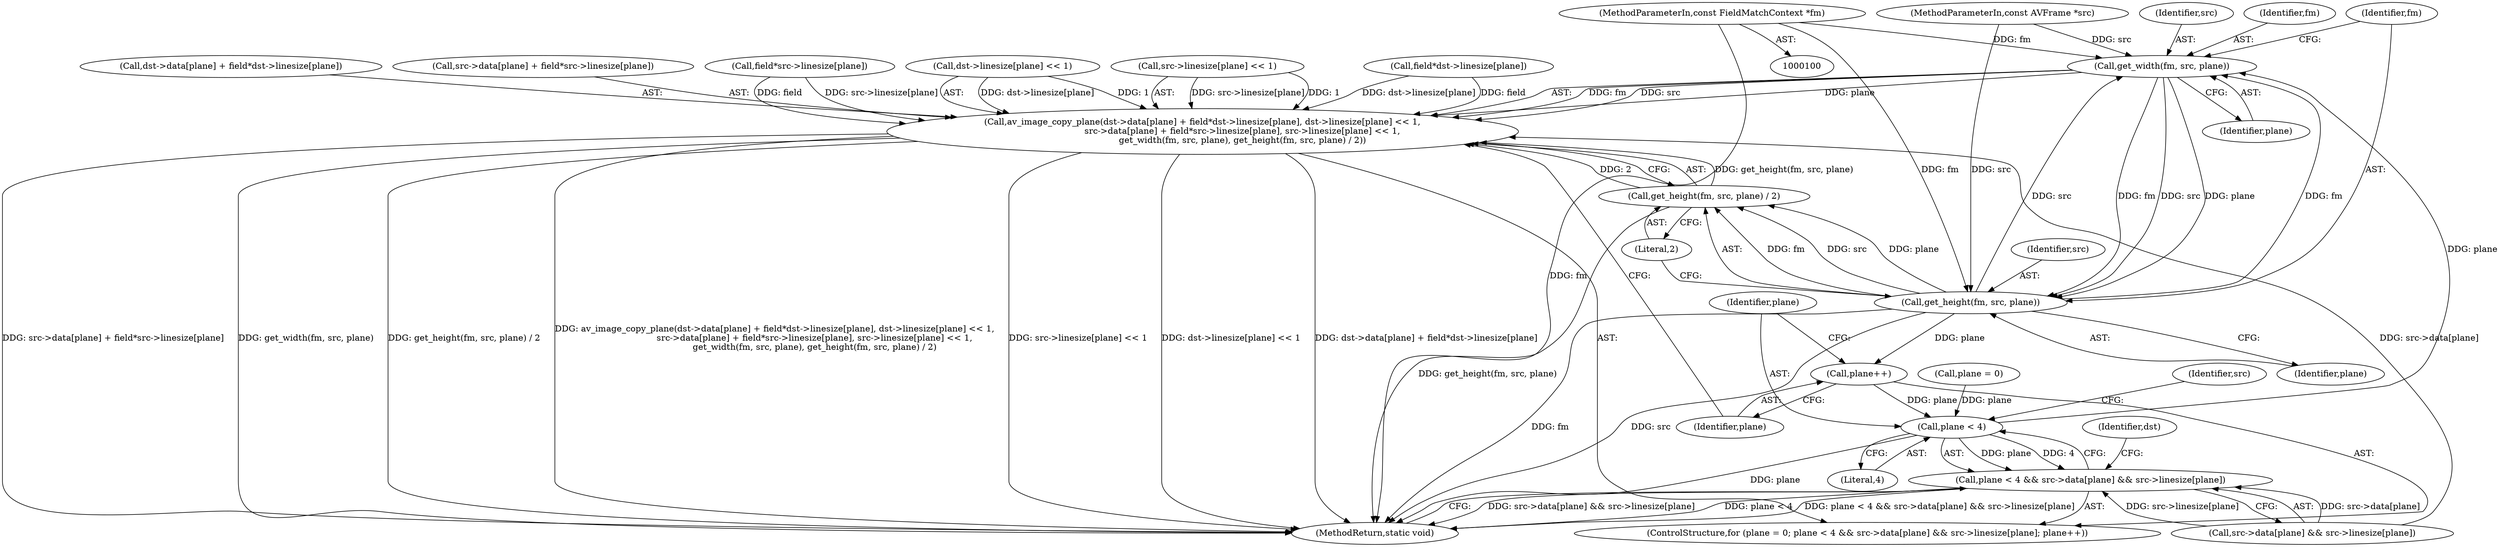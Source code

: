 digraph "0_FFmpeg_e43a0a232dbf6d3c161823c2e07c52e76227a1bc_1@pointer" {
"1000101" [label="(MethodParameterIn,const FieldMatchContext *fm)"];
"1000169" [label="(Call,get_width(fm, src, plane))"];
"1000128" [label="(Call,av_image_copy_plane(dst->data[plane] + field*dst->linesize[plane], dst->linesize[plane] << 1,\n                             src->data[plane] + field*src->linesize[plane], src->linesize[plane] << 1,\n                             get_width(fm, src, plane), get_height(fm, src, plane) / 2))"];
"1000174" [label="(Call,get_height(fm, src, plane))"];
"1000126" [label="(Call,plane++)"];
"1000112" [label="(Call,plane < 4)"];
"1000111" [label="(Call,plane < 4 && src->data[plane] && src->linesize[plane])"];
"1000173" [label="(Call,get_height(fm, src, plane) / 2)"];
"1000108" [label="(Call,plane = 0)"];
"1000179" [label="(MethodReturn,static void)"];
"1000112" [label="(Call,plane < 4)"];
"1000114" [label="(Literal,4)"];
"1000126" [label="(Call,plane++)"];
"1000178" [label="(Literal,2)"];
"1000171" [label="(Identifier,src)"];
"1000107" [label="(ControlStructure,for (plane = 0; plane < 4 && src->data[plane] && src->linesize[plane]; plane++))"];
"1000129" [label="(Call,dst->data[plane] + field*dst->linesize[plane])"];
"1000118" [label="(Identifier,src)"];
"1000127" [label="(Identifier,plane)"];
"1000149" [label="(Call,src->data[plane] + field*src->linesize[plane])"];
"1000142" [label="(Call,dst->linesize[plane] << 1)"];
"1000169" [label="(Call,get_width(fm, src, plane))"];
"1000176" [label="(Identifier,src)"];
"1000172" [label="(Identifier,plane)"];
"1000162" [label="(Call,src->linesize[plane] << 1)"];
"1000135" [label="(Call,field*dst->linesize[plane])"];
"1000101" [label="(MethodParameterIn,const FieldMatchContext *fm)"];
"1000170" [label="(Identifier,fm)"];
"1000174" [label="(Call,get_height(fm, src, plane))"];
"1000173" [label="(Call,get_height(fm, src, plane) / 2)"];
"1000115" [label="(Call,src->data[plane] && src->linesize[plane])"];
"1000103" [label="(MethodParameterIn,const AVFrame *src)"];
"1000177" [label="(Identifier,plane)"];
"1000111" [label="(Call,plane < 4 && src->data[plane] && src->linesize[plane])"];
"1000175" [label="(Identifier,fm)"];
"1000132" [label="(Identifier,dst)"];
"1000113" [label="(Identifier,plane)"];
"1000128" [label="(Call,av_image_copy_plane(dst->data[plane] + field*dst->linesize[plane], dst->linesize[plane] << 1,\n                             src->data[plane] + field*src->linesize[plane], src->linesize[plane] << 1,\n                             get_width(fm, src, plane), get_height(fm, src, plane) / 2))"];
"1000155" [label="(Call,field*src->linesize[plane])"];
"1000101" -> "1000100"  [label="AST: "];
"1000101" -> "1000179"  [label="DDG: fm"];
"1000101" -> "1000169"  [label="DDG: fm"];
"1000101" -> "1000174"  [label="DDG: fm"];
"1000169" -> "1000128"  [label="AST: "];
"1000169" -> "1000172"  [label="CFG: "];
"1000170" -> "1000169"  [label="AST: "];
"1000171" -> "1000169"  [label="AST: "];
"1000172" -> "1000169"  [label="AST: "];
"1000175" -> "1000169"  [label="CFG: "];
"1000169" -> "1000128"  [label="DDG: fm"];
"1000169" -> "1000128"  [label="DDG: src"];
"1000169" -> "1000128"  [label="DDG: plane"];
"1000174" -> "1000169"  [label="DDG: fm"];
"1000174" -> "1000169"  [label="DDG: src"];
"1000103" -> "1000169"  [label="DDG: src"];
"1000112" -> "1000169"  [label="DDG: plane"];
"1000169" -> "1000174"  [label="DDG: fm"];
"1000169" -> "1000174"  [label="DDG: src"];
"1000169" -> "1000174"  [label="DDG: plane"];
"1000128" -> "1000107"  [label="AST: "];
"1000128" -> "1000173"  [label="CFG: "];
"1000129" -> "1000128"  [label="AST: "];
"1000142" -> "1000128"  [label="AST: "];
"1000149" -> "1000128"  [label="AST: "];
"1000162" -> "1000128"  [label="AST: "];
"1000173" -> "1000128"  [label="AST: "];
"1000127" -> "1000128"  [label="CFG: "];
"1000128" -> "1000179"  [label="DDG: dst->linesize[plane] << 1"];
"1000128" -> "1000179"  [label="DDG: get_width(fm, src, plane)"];
"1000128" -> "1000179"  [label="DDG: dst->data[plane] + field*dst->linesize[plane]"];
"1000128" -> "1000179"  [label="DDG: src->data[plane] + field*src->linesize[plane]"];
"1000128" -> "1000179"  [label="DDG: get_height(fm, src, plane) / 2"];
"1000128" -> "1000179"  [label="DDG: av_image_copy_plane(dst->data[plane] + field*dst->linesize[plane], dst->linesize[plane] << 1,\n                             src->data[plane] + field*src->linesize[plane], src->linesize[plane] << 1,\n                             get_width(fm, src, plane), get_height(fm, src, plane) / 2)"];
"1000128" -> "1000179"  [label="DDG: src->linesize[plane] << 1"];
"1000135" -> "1000128"  [label="DDG: field"];
"1000135" -> "1000128"  [label="DDG: dst->linesize[plane]"];
"1000142" -> "1000128"  [label="DDG: dst->linesize[plane]"];
"1000142" -> "1000128"  [label="DDG: 1"];
"1000115" -> "1000128"  [label="DDG: src->data[plane]"];
"1000155" -> "1000128"  [label="DDG: field"];
"1000155" -> "1000128"  [label="DDG: src->linesize[plane]"];
"1000162" -> "1000128"  [label="DDG: src->linesize[plane]"];
"1000162" -> "1000128"  [label="DDG: 1"];
"1000173" -> "1000128"  [label="DDG: get_height(fm, src, plane)"];
"1000173" -> "1000128"  [label="DDG: 2"];
"1000174" -> "1000173"  [label="AST: "];
"1000174" -> "1000177"  [label="CFG: "];
"1000175" -> "1000174"  [label="AST: "];
"1000176" -> "1000174"  [label="AST: "];
"1000177" -> "1000174"  [label="AST: "];
"1000178" -> "1000174"  [label="CFG: "];
"1000174" -> "1000179"  [label="DDG: src"];
"1000174" -> "1000179"  [label="DDG: fm"];
"1000174" -> "1000126"  [label="DDG: plane"];
"1000174" -> "1000173"  [label="DDG: fm"];
"1000174" -> "1000173"  [label="DDG: src"];
"1000174" -> "1000173"  [label="DDG: plane"];
"1000103" -> "1000174"  [label="DDG: src"];
"1000126" -> "1000107"  [label="AST: "];
"1000126" -> "1000127"  [label="CFG: "];
"1000127" -> "1000126"  [label="AST: "];
"1000113" -> "1000126"  [label="CFG: "];
"1000126" -> "1000112"  [label="DDG: plane"];
"1000112" -> "1000111"  [label="AST: "];
"1000112" -> "1000114"  [label="CFG: "];
"1000113" -> "1000112"  [label="AST: "];
"1000114" -> "1000112"  [label="AST: "];
"1000118" -> "1000112"  [label="CFG: "];
"1000111" -> "1000112"  [label="CFG: "];
"1000112" -> "1000179"  [label="DDG: plane"];
"1000112" -> "1000111"  [label="DDG: plane"];
"1000112" -> "1000111"  [label="DDG: 4"];
"1000108" -> "1000112"  [label="DDG: plane"];
"1000111" -> "1000107"  [label="AST: "];
"1000111" -> "1000115"  [label="CFG: "];
"1000115" -> "1000111"  [label="AST: "];
"1000132" -> "1000111"  [label="CFG: "];
"1000179" -> "1000111"  [label="CFG: "];
"1000111" -> "1000179"  [label="DDG: src->data[plane] && src->linesize[plane]"];
"1000111" -> "1000179"  [label="DDG: plane < 4"];
"1000111" -> "1000179"  [label="DDG: plane < 4 && src->data[plane] && src->linesize[plane]"];
"1000115" -> "1000111"  [label="DDG: src->data[plane]"];
"1000115" -> "1000111"  [label="DDG: src->linesize[plane]"];
"1000173" -> "1000178"  [label="CFG: "];
"1000178" -> "1000173"  [label="AST: "];
"1000173" -> "1000179"  [label="DDG: get_height(fm, src, plane)"];
}
